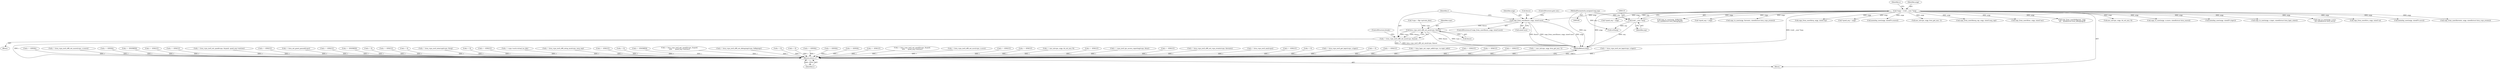 digraph "0_linux_fda4e2e85589191b123d31cdc21fd33ee70f50fd_3@API" {
"1000484" [label="(Call,copy_from_user(&mce, argp, sizeof mce))"];
"1000112" [label="(Call,*argp = (void __user *)arg)"];
"1000114" [label="(Call,(void __user *)arg)"];
"1000103" [label="(MethodParameterIn,unsigned long arg)"];
"1000493" [label="(Call,kvm_vcpu_ioctl_x86_set_mce(vcpu, &mce))"];
"1000491" [label="(Call,r = kvm_vcpu_ioctl_x86_set_mce(vcpu, &mce))"];
"1000792" [label="(Return,return r;)"];
"1000121" [label="(Identifier,u)"];
"1000484" [label="(Call,copy_from_user(&mce, argp, sizeof mce))"];
"1000221" [label="(Call,r = kvm_vcpu_ioctl_set_lapic(vcpu, u.lapic))"];
"1000112" [label="(Call,*argp = (void __user *)arg)"];
"1000783" [label="(Call,r = -EINVAL)"];
"1000477" [label="(Block,)"];
"1000113" [label="(Identifier,argp)"];
"1000653" [label="(Call,r = kvm_vcpu_ioctl_x86_set_xsave(vcpu, u.xsave))"];
"1000555" [label="(Call,copy_to_user(argp, &dbgregs,\n\t\t\t\t sizeof(struct kvm_debugregs)))"];
"1000290" [label="(Call,*cpuid_arg = argp)"];
"1000424" [label="(Call,r = -EINVAL)"];
"1000598" [label="(Call,r = -ENOMEM)"];
"1000524" [label="(Call,r = -EFAULT)"];
"1000169" [label="(Call,r = -EFAULT)"];
"1000277" [label="(Call,r = kvm_vcpu_ioctl_set_cpuid(vcpu, &cpuid, cpuid_arg->entries))"];
"1000495" [label="(Call,&mce)"];
"1000491" [label="(Call,r = kvm_vcpu_ioctl_x86_set_mce(vcpu, &mce))"];
"1000323" [label="(Call,r = -EFAULT)"];
"1000103" [label="(MethodParameterIn,unsigned long arg)"];
"1000777" [label="(Call,r = kvm_set_guest_paused(vcpu))"];
"1000510" [label="(Call,copy_to_user(argp, &events, sizeof(struct kvm_vcpu_events)))"];
"1000613" [label="(Call,r = -EFAULT)"];
"1000104" [label="(Block,)"];
"1000671" [label="(Call,r = -ENOMEM)"];
"1000699" [label="(Call,r = 0)"];
"1000294" [label="(Call,r = -EFAULT)"];
"1000626" [label="(Call,r = 0)"];
"1000244" [label="(Call,r = kvm_vcpu_ioctl_interrupt(vcpu, &irq))"];
"1000237" [label="(Call,copy_from_user(&irq, argp, sizeof irq))"];
"1000261" [label="(Call,*cpuid_arg = argp)"];
"1000182" [label="(Call,r = 0)"];
"1000405" [label="(Call,r = -EFAULT)"];
"1000114" [label="(Call,(void __user *)arg)"];
"1000106" [label="(Call,*vcpu = filp->private_data)"];
"1000767" [label="(Call,r = vcpu->arch.virtual_tsc_khz)"];
"1000492" [label="(Identifier,r)"];
"1000488" [label="(Call,sizeof mce)"];
"1000116" [label="(Identifier,arg)"];
"1000470" [label="(Call,r = kvm_vcpu_ioctl_x86_setup_mce(vcpu, mcg_cap))"];
"1000636" [label="(Call,memdup_user(argp, sizeof(*u.xsave)))"];
"1000366" [label="(Call,msr_io(vcpu, argp, kvm_get_msr, 1))"];
"1000497" [label="(ControlStructure,break;)"];
"1000384" [label="(Call,r = -EFAULT)"];
"1000463" [label="(Call,copy_from_user(&mcg_cap, argp, sizeof mcg_cap))"];
"1000359" [label="(Call,r = 0)"];
"1000389" [label="(Call,copy_from_user(&tac, argp, sizeof tac))"];
"1000149" [label="(Call,r = -ENOMEM)"];
"1000335" [label="(Call,r = kvm_vcpu_ioctl_get_cpuid2(vcpu, &cpuid,\n\t\t\t\t\t      cpuid_arg->entries))"];
"1000581" [label="(Call,r = kvm_vcpu_ioctl_x86_set_debugregs(vcpu, &dbgregs))"];
"1000574" [label="(Call,copy_from_user(&dbgregs, argp,\n\t\t\t\t   sizeof(struct kvm_debugregs)))"];
"1000490" [label="(ControlStructure,goto out;)"];
"1000562" [label="(Call,r = 0)"];
"1000375" [label="(Call,msr_io(vcpu, argp, do_set_msr, 0))"];
"1000792" [label="(Return,return r;)"];
"1000494" [label="(Identifier,vcpu)"];
"1000618" [label="(Call,copy_to_user(argp, u.xsave, sizeof(struct kvm_xsave)))"];
"1000204" [label="(Call,memdup_user(argp, sizeof(*u.lapic)))"];
"1000174" [label="(Call,copy_to_user(argp, u.lapic, sizeof(struct kvm_lapic_state)))"];
"1000487" [label="(Identifier,argp)"];
"1000761" [label="(Call,r = 0)"];
"1000691" [label="(Call,copy_to_user(argp, u.xcrs,\n\t\t\t\t sizeof(struct kvm_xcrs)))"];
"1000793" [label="(Identifier,r)"];
"1000483" [label="(ControlStructure,if (copy_from_user(&mce, argp, sizeof mce)))"];
"1000129" [label="(Call,r = -EINVAL)"];
"1000188" [label="(Call,r = -EINVAL)"];
"1000737" [label="(Call,r = -EINVAL)"];
"1000493" [label="(Call,kvm_vcpu_ioctl_x86_set_mce(vcpu, &mce))"];
"1000505" [label="(Call,r = -EFAULT)"];
"1000440" [label="(Call,copy_from_user(&va, argp, sizeof va))"];
"1000306" [label="(Call,r = kvm_vcpu_ioctl_set_cpuid2(vcpu, &cpuid,\n\t\t\t\t\t      cpuid_arg->entries))"];
"1000726" [label="(Call,r = kvm_vcpu_ioctl_x86_set_xcrs(vcpu, u.xcrs))"];
"1000347" [label="(Call,r = -EFAULT)"];
"1000435" [label="(Call,r = -EFAULT)"];
"1000373" [label="(Call,r = msr_io(vcpu, argp, do_set_msr, 0))"];
"1000458" [label="(Call,r = -EFAULT)"];
"1000396" [label="(Call,r = vcpu_ioctl_tpr_access_reporting(vcpu, &tac))"];
"1000743" [label="(Call,(u32)arg)"];
"1000232" [label="(Call,r = -EFAULT)"];
"1000536" [label="(Call,r = kvm_vcpu_ioctl_x86_set_vcpu_events(vcpu, &events))"];
"1000253" [label="(Call,r = kvm_vcpu_ioctl_nmi(vcpu))"];
"1000686" [label="(Call,r = -EFAULT)"];
"1000417" [label="(Call,r = 0)"];
"1000485" [label="(Call,&mce)"];
"1000709" [label="(Call,memdup_user(argp, sizeof(*u.xcrs)))"];
"1000159" [label="(Call,r = kvm_vcpu_ioctl_get_lapic(vcpu, u.lapic))"];
"1000517" [label="(Call,r = 0)"];
"1000479" [label="(Call,r = -EFAULT)"];
"1000447" [label="(Call,r = kvm_lapic_set_vapic_addr(vcpu, va.vapic_addr))"];
"1000794" [label="(MethodReturn,long)"];
"1000265" [label="(Call,r = -EFAULT)"];
"1000569" [label="(Call,r = -EFAULT)"];
"1000529" [label="(Call,copy_from_user(&events, argp, sizeof(struct kvm_vcpu_events)))"];
"1000550" [label="(Call,r = -EFAULT)"];
"1000364" [label="(Call,r = msr_io(vcpu, argp, kvm_get_msr, 1))"];
"1000319" [label="(Call,*cpuid_arg = argp)"];
"1000484" -> "1000483"  [label="AST: "];
"1000484" -> "1000488"  [label="CFG: "];
"1000485" -> "1000484"  [label="AST: "];
"1000487" -> "1000484"  [label="AST: "];
"1000488" -> "1000484"  [label="AST: "];
"1000490" -> "1000484"  [label="CFG: "];
"1000492" -> "1000484"  [label="CFG: "];
"1000484" -> "1000794"  [label="DDG: argp"];
"1000484" -> "1000794"  [label="DDG: &mce"];
"1000484" -> "1000794"  [label="DDG: copy_from_user(&mce, argp, sizeof mce)"];
"1000112" -> "1000484"  [label="DDG: argp"];
"1000484" -> "1000493"  [label="DDG: &mce"];
"1000112" -> "1000104"  [label="AST: "];
"1000112" -> "1000114"  [label="CFG: "];
"1000113" -> "1000112"  [label="AST: "];
"1000114" -> "1000112"  [label="AST: "];
"1000121" -> "1000112"  [label="CFG: "];
"1000112" -> "1000794"  [label="DDG: (void __user *)arg"];
"1000112" -> "1000794"  [label="DDG: argp"];
"1000114" -> "1000112"  [label="DDG: arg"];
"1000112" -> "1000174"  [label="DDG: argp"];
"1000112" -> "1000204"  [label="DDG: argp"];
"1000112" -> "1000237"  [label="DDG: argp"];
"1000112" -> "1000261"  [label="DDG: argp"];
"1000112" -> "1000290"  [label="DDG: argp"];
"1000112" -> "1000319"  [label="DDG: argp"];
"1000112" -> "1000366"  [label="DDG: argp"];
"1000112" -> "1000375"  [label="DDG: argp"];
"1000112" -> "1000389"  [label="DDG: argp"];
"1000112" -> "1000440"  [label="DDG: argp"];
"1000112" -> "1000463"  [label="DDG: argp"];
"1000112" -> "1000510"  [label="DDG: argp"];
"1000112" -> "1000529"  [label="DDG: argp"];
"1000112" -> "1000555"  [label="DDG: argp"];
"1000112" -> "1000574"  [label="DDG: argp"];
"1000112" -> "1000618"  [label="DDG: argp"];
"1000112" -> "1000636"  [label="DDG: argp"];
"1000112" -> "1000691"  [label="DDG: argp"];
"1000112" -> "1000709"  [label="DDG: argp"];
"1000114" -> "1000116"  [label="CFG: "];
"1000115" -> "1000114"  [label="AST: "];
"1000116" -> "1000114"  [label="AST: "];
"1000114" -> "1000794"  [label="DDG: arg"];
"1000103" -> "1000114"  [label="DDG: arg"];
"1000114" -> "1000743"  [label="DDG: arg"];
"1000103" -> "1000100"  [label="AST: "];
"1000103" -> "1000794"  [label="DDG: arg"];
"1000103" -> "1000743"  [label="DDG: arg"];
"1000493" -> "1000491"  [label="AST: "];
"1000493" -> "1000495"  [label="CFG: "];
"1000494" -> "1000493"  [label="AST: "];
"1000495" -> "1000493"  [label="AST: "];
"1000491" -> "1000493"  [label="CFG: "];
"1000493" -> "1000794"  [label="DDG: vcpu"];
"1000493" -> "1000794"  [label="DDG: &mce"];
"1000493" -> "1000491"  [label="DDG: vcpu"];
"1000493" -> "1000491"  [label="DDG: &mce"];
"1000106" -> "1000493"  [label="DDG: vcpu"];
"1000491" -> "1000477"  [label="AST: "];
"1000492" -> "1000491"  [label="AST: "];
"1000497" -> "1000491"  [label="CFG: "];
"1000491" -> "1000794"  [label="DDG: kvm_vcpu_ioctl_x86_set_mce(vcpu, &mce)"];
"1000491" -> "1000794"  [label="DDG: r"];
"1000491" -> "1000792"  [label="DDG: r"];
"1000792" -> "1000104"  [label="AST: "];
"1000792" -> "1000793"  [label="CFG: "];
"1000793" -> "1000792"  [label="AST: "];
"1000794" -> "1000792"  [label="CFG: "];
"1000792" -> "1000794"  [label="DDG: <RET>"];
"1000793" -> "1000792"  [label="DDG: r"];
"1000396" -> "1000792"  [label="DDG: r"];
"1000335" -> "1000792"  [label="DDG: r"];
"1000761" -> "1000792"  [label="DDG: r"];
"1000306" -> "1000792"  [label="DDG: r"];
"1000626" -> "1000792"  [label="DDG: r"];
"1000347" -> "1000792"  [label="DDG: r"];
"1000783" -> "1000792"  [label="DDG: r"];
"1000244" -> "1000792"  [label="DDG: r"];
"1000384" -> "1000792"  [label="DDG: r"];
"1000613" -> "1000792"  [label="DDG: r"];
"1000364" -> "1000792"  [label="DDG: r"];
"1000129" -> "1000792"  [label="DDG: r"];
"1000699" -> "1000792"  [label="DDG: r"];
"1000524" -> "1000792"  [label="DDG: r"];
"1000435" -> "1000792"  [label="DDG: r"];
"1000598" -> "1000792"  [label="DDG: r"];
"1000458" -> "1000792"  [label="DDG: r"];
"1000562" -> "1000792"  [label="DDG: r"];
"1000505" -> "1000792"  [label="DDG: r"];
"1000232" -> "1000792"  [label="DDG: r"];
"1000726" -> "1000792"  [label="DDG: r"];
"1000159" -> "1000792"  [label="DDG: r"];
"1000253" -> "1000792"  [label="DDG: r"];
"1000188" -> "1000792"  [label="DDG: r"];
"1000671" -> "1000792"  [label="DDG: r"];
"1000517" -> "1000792"  [label="DDG: r"];
"1000221" -> "1000792"  [label="DDG: r"];
"1000424" -> "1000792"  [label="DDG: r"];
"1000686" -> "1000792"  [label="DDG: r"];
"1000737" -> "1000792"  [label="DDG: r"];
"1000479" -> "1000792"  [label="DDG: r"];
"1000265" -> "1000792"  [label="DDG: r"];
"1000581" -> "1000792"  [label="DDG: r"];
"1000277" -> "1000792"  [label="DDG: r"];
"1000417" -> "1000792"  [label="DDG: r"];
"1000550" -> "1000792"  [label="DDG: r"];
"1000294" -> "1000792"  [label="DDG: r"];
"1000359" -> "1000792"  [label="DDG: r"];
"1000323" -> "1000792"  [label="DDG: r"];
"1000569" -> "1000792"  [label="DDG: r"];
"1000405" -> "1000792"  [label="DDG: r"];
"1000777" -> "1000792"  [label="DDG: r"];
"1000169" -> "1000792"  [label="DDG: r"];
"1000149" -> "1000792"  [label="DDG: r"];
"1000653" -> "1000792"  [label="DDG: r"];
"1000447" -> "1000792"  [label="DDG: r"];
"1000470" -> "1000792"  [label="DDG: r"];
"1000373" -> "1000792"  [label="DDG: r"];
"1000536" -> "1000792"  [label="DDG: r"];
"1000182" -> "1000792"  [label="DDG: r"];
"1000767" -> "1000792"  [label="DDG: r"];
}
